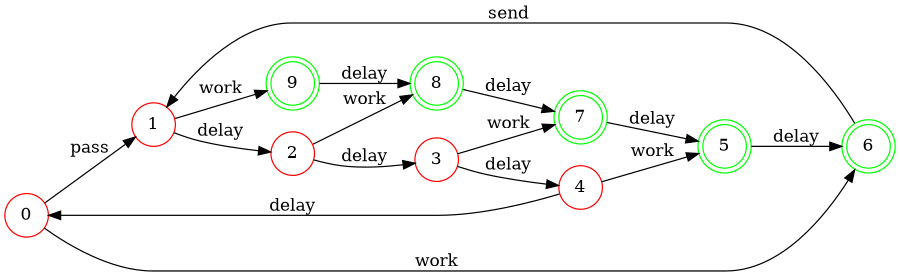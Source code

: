 digraph ProbeName {
size = "6,7" ;
rankdir = LR ; 

"0" [ shape = circle , color = red ] ;
"1" [ shape = circle , color = red ] ;
"2" [ shape = circle , color = red ] ;
"3" [ shape = circle , color = red ] ;
"4" [ shape = circle , color = red ] ;
"5" [ shape = doublecircle , color = green ] ;
"6" [ shape = doublecircle , color = green ] ;
"7" [ shape = doublecircle , color = green ] ;
"8" [ shape = doublecircle , color = green ] ;
"9" [ shape = doublecircle , color = green ] ;
"0" -> "6" [ label = "work" ] ; 
"0" -> "1" [ label = "pass" ] ; 
"1" -> "9" [ label = "work" ] ; 
"1" -> "2" [ label = "delay" ] ; 
"2" -> "8" [ label = "work" ] ; 
"2" -> "3" [ label = "delay" ] ; 
"3" -> "7" [ label = "work" ] ; 
"3" -> "4" [ label = "delay" ] ; 
"4" -> "5" [ label = "work" ] ; 
"4" -> "0" [ label = "delay" ] ; 
"5" -> "6" [ label = "delay" ] ; 
"6" -> "1" [ label = "send" ] ; 
"7" -> "5" [ label = "delay" ] ; 
"8" -> "7" [ label = "delay" ] ; 
"9" -> "8" [ label = "delay" ] ; 
}
